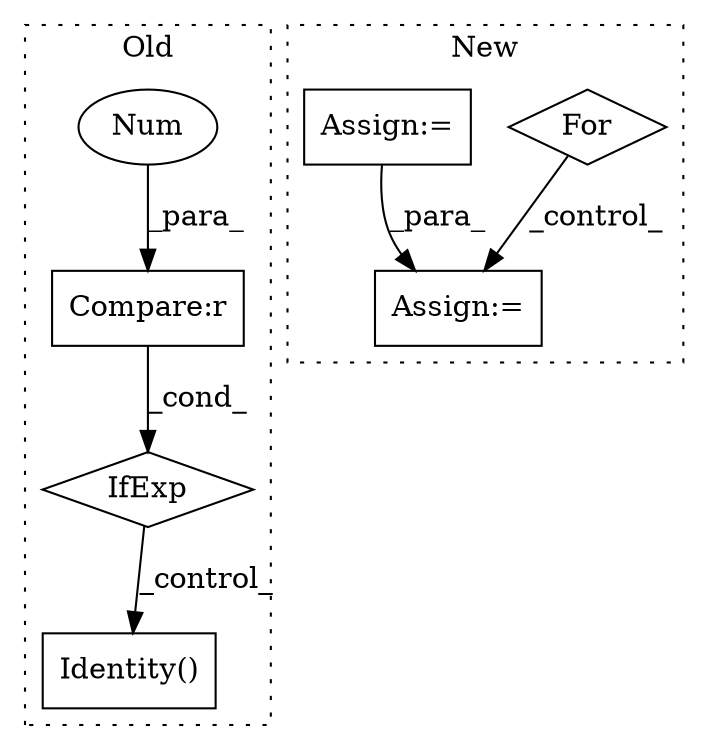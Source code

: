 digraph G {
subgraph cluster0 {
1 [label="Identity()" a="75" s="22800" l="13" shape="box"];
3 [label="IfExp" a="51" s="22775,22794" l="4,6" shape="diamond"];
4 [label="Compare:r" a="40" s="22779" l="15" shape="box"];
5 [label="Num" a="76" s="22793" l="1" shape="ellipse"];
label = "Old";
style="dotted";
}
subgraph cluster1 {
2 [label="For" a="107" s="21542,21568" l="4,14" shape="diamond"];
6 [label="Assign:=" a="68" s="21587" l="3" shape="box"];
7 [label="Assign:=" a="68" s="21388" l="3" shape="box"];
label = "New";
style="dotted";
}
2 -> 6 [label="_control_"];
3 -> 1 [label="_control_"];
4 -> 3 [label="_cond_"];
5 -> 4 [label="_para_"];
7 -> 6 [label="_para_"];
}